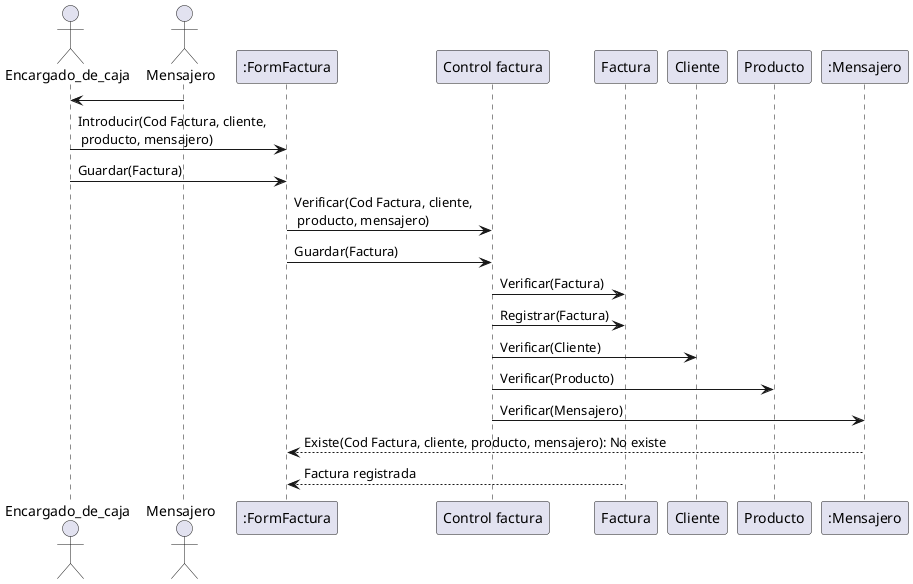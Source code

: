 @startuml 6. Gestionar facturas

actor Encargado_de_caja
actor Mensajero

Mensajero -> Encargado_de_caja

Encargado_de_caja -> ":FormFactura": Introducir(Cod Factura, cliente, \n producto, mensajero)
Encargado_de_caja -> ":FormFactura": Guardar(Factura)



":FormFactura" -> "Control factura": Verificar(Cod Factura, cliente, \n producto, mensajero)
":FormFactura" -> "Control factura": Guardar(Factura)

"Control factura" -> "Factura": Verificar(Factura)
"Control factura" -> "Factura": Registrar(Factura)
"Control factura" -> "Cliente": Verificar(Cliente)
"Control factura" -> "Producto": Verificar(Producto)
"Control factura" -> ":Mensajero": Verificar(Mensajero)
":Mensajero" --> ":FormFactura" : Existe(Cod Factura, cliente, producto, mensajero): No existe
"Factura" --> ":FormFactura" : Factura registrada





@enduml